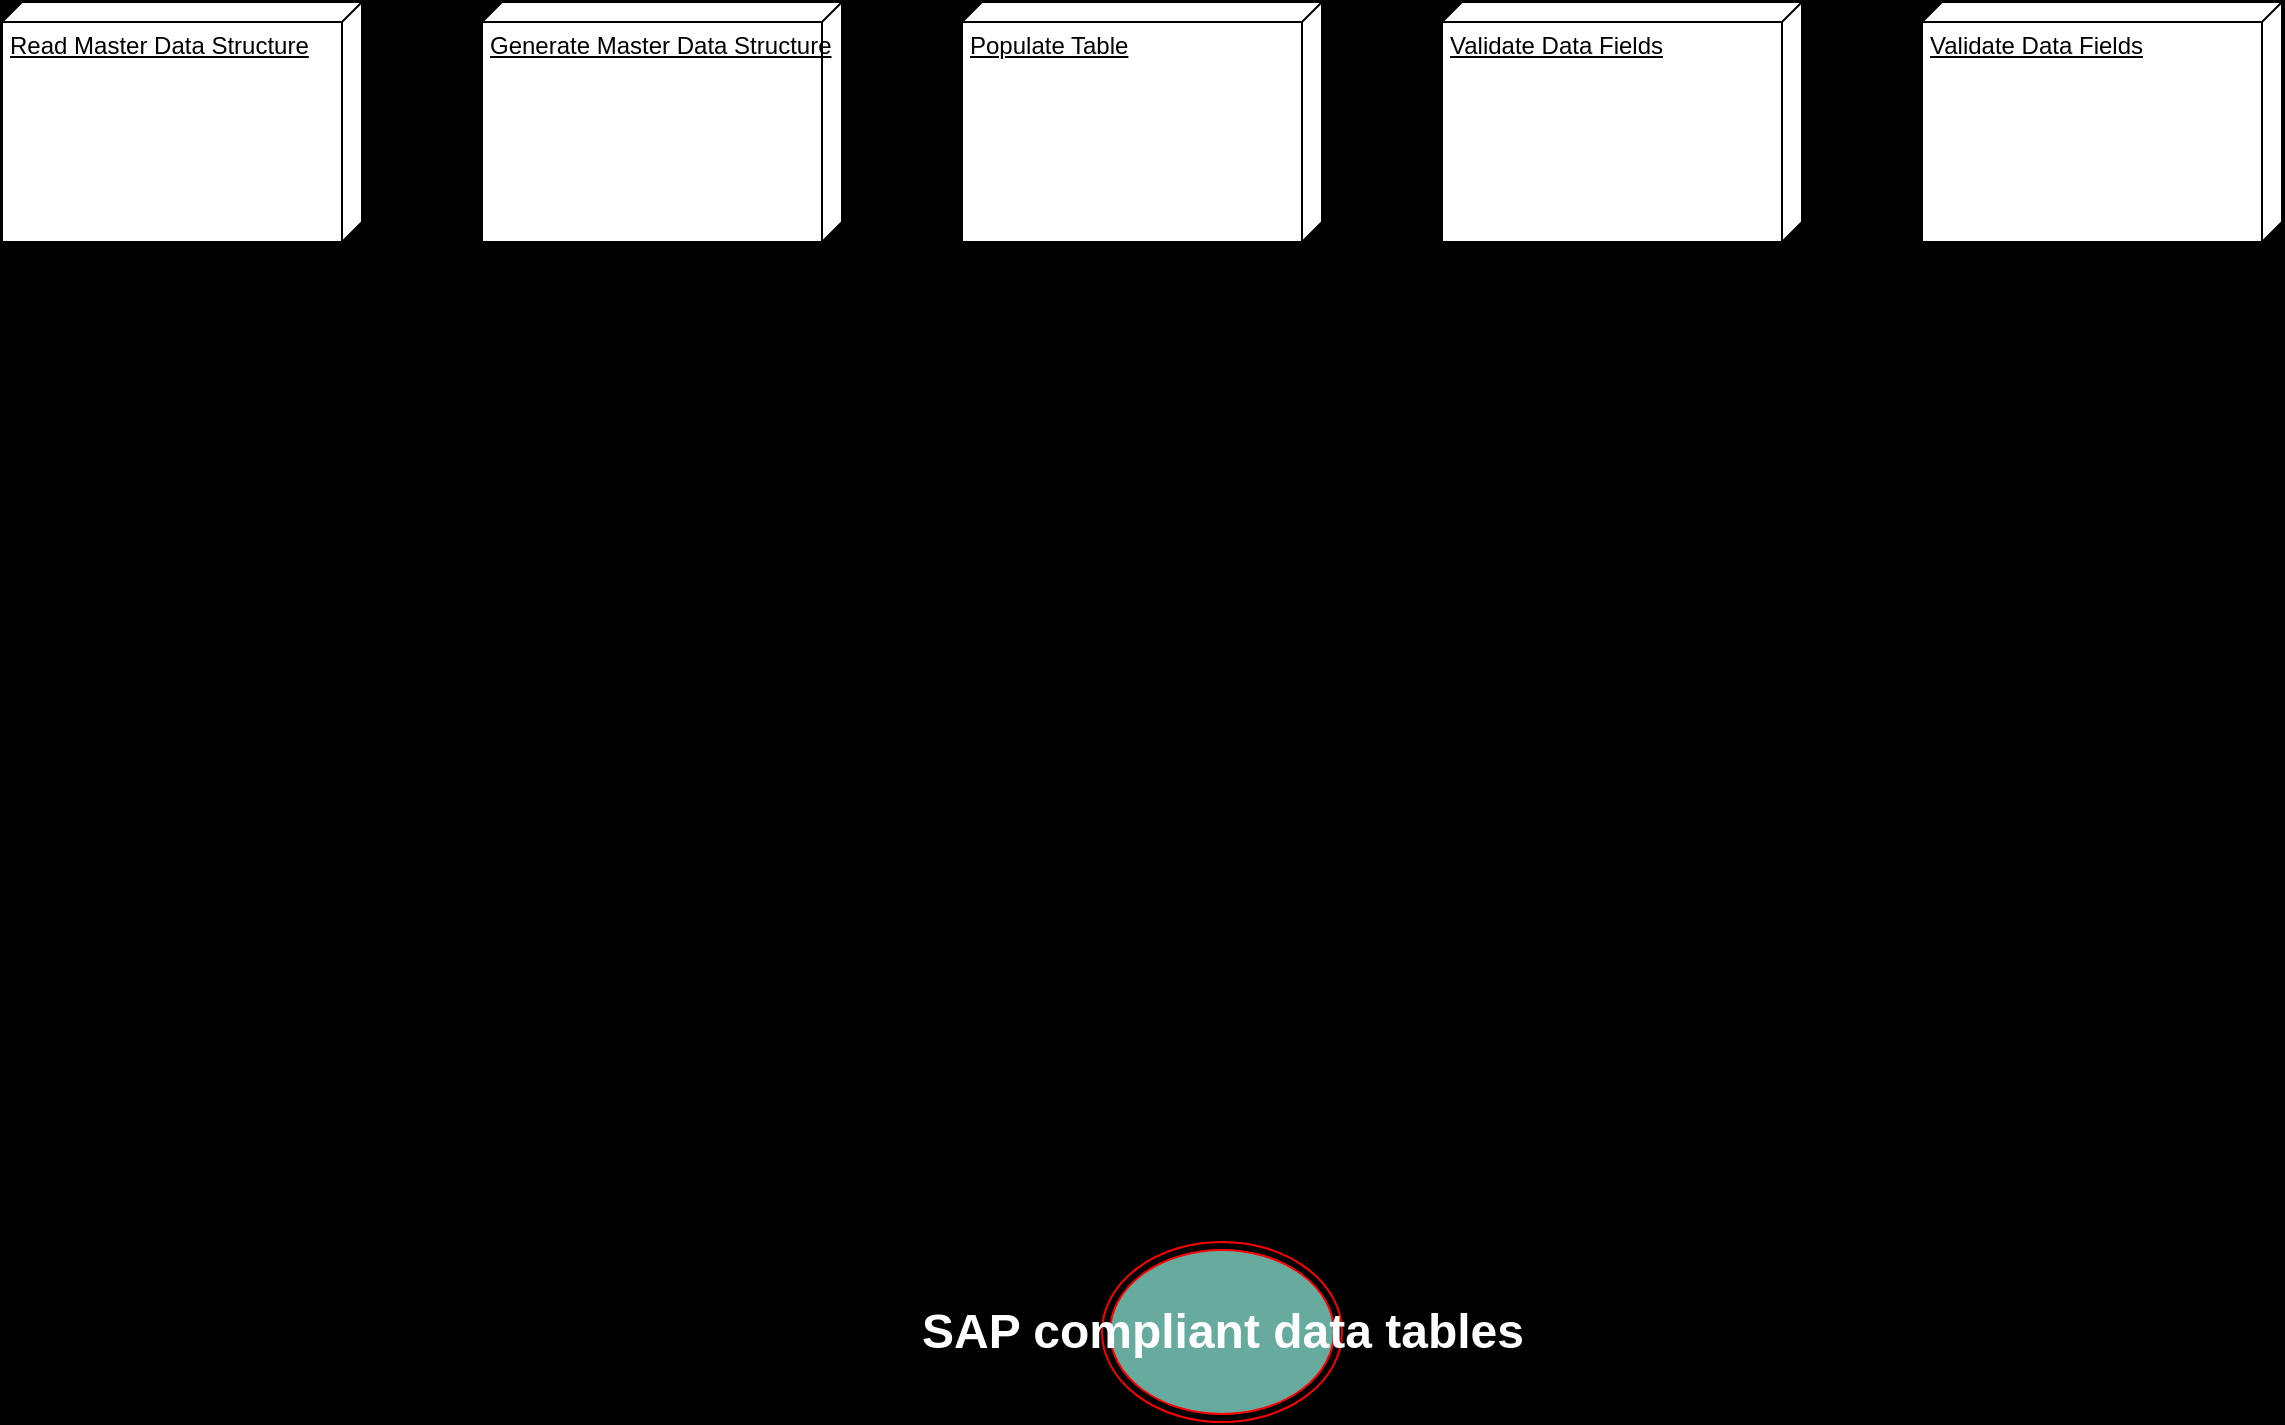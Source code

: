 <mxfile version="13.0.1" type="github">
  <diagram id="jBZET01vkPqpSTQxdn9G" name="Page-1">
    <mxGraphModel dx="1160" dy="780" grid="1" gridSize="10" guides="1" tooltips="1" connect="1" arrows="1" fold="1" page="1" pageScale="1" pageWidth="1169" pageHeight="827" background="#000000" math="0" shadow="0">
      <root>
        <mxCell id="0" />
        <mxCell id="1" parent="0" />
        <mxCell id="C136vvrKEtoOyAXJBIPy-6" style="edgeStyle=orthogonalEdgeStyle;rounded=0;orthogonalLoop=1;jettySize=auto;html=1;" parent="1" source="C136vvrKEtoOyAXJBIPy-1" edge="1">
          <mxGeometry relative="1" as="geometry">
            <mxPoint x="110" y="240" as="targetPoint" />
            <Array as="points">
              <mxPoint x="110" y="220" />
              <mxPoint x="110" y="220" />
            </Array>
          </mxGeometry>
        </mxCell>
        <mxCell id="C136vvrKEtoOyAXJBIPy-1" value="Read Master Data Structure" style="verticalAlign=top;align=left;spacingTop=8;spacingLeft=2;spacingRight=12;shape=cube;size=10;direction=south;fontStyle=4;html=1;" parent="1" vertex="1">
          <mxGeometry x="20" y="80" width="180" height="120" as="geometry" />
        </mxCell>
        <mxCell id="C136vvrKEtoOyAXJBIPy-2" value="&lt;div&gt;Generate Master Data Structure&lt;/div&gt;&lt;div&gt;&lt;br&gt;&lt;/div&gt;&lt;div&gt;&lt;br&gt;&lt;/div&gt;" style="verticalAlign=top;align=left;spacingTop=8;spacingLeft=2;spacingRight=12;shape=cube;size=10;direction=south;fontStyle=4;html=1;" parent="1" vertex="1">
          <mxGeometry x="260" y="80" width="180" height="120" as="geometry" />
        </mxCell>
        <mxCell id="C136vvrKEtoOyAXJBIPy-3" value="Populate Table" style="verticalAlign=top;align=left;spacingTop=8;spacingLeft=2;spacingRight=12;shape=cube;size=10;direction=south;fontStyle=4;html=1;" parent="1" vertex="1">
          <mxGeometry x="500" y="80" width="180" height="120" as="geometry" />
        </mxCell>
        <mxCell id="C136vvrKEtoOyAXJBIPy-4" value="Validate Data Fields" style="verticalAlign=top;align=left;spacingTop=8;spacingLeft=2;spacingRight=12;shape=cube;size=10;direction=south;fontStyle=4;html=1;" parent="1" vertex="1">
          <mxGeometry x="740" y="80" width="180" height="120" as="geometry" />
        </mxCell>
        <mxCell id="C136vvrKEtoOyAXJBIPy-5" value="Validate Data Fields" style="verticalAlign=top;align=left;spacingTop=8;spacingLeft=2;spacingRight=12;shape=cube;size=10;direction=south;fontStyle=4;html=1;" parent="1" vertex="1">
          <mxGeometry x="980" y="80" width="180" height="120" as="geometry" />
        </mxCell>
        <mxCell id="9UISh3da6Qj7bdewT5Nb-1" value="&lt;b&gt;&lt;font style=&quot;font-size: 24px&quot; color=&quot;#FFFFFF&quot;&gt;SAP compliant data tables&lt;br&gt;&lt;/font&gt;&lt;/b&gt;" style="ellipse;html=1;shape=endState;fillColor=#67AB9F;strokeColor=#ff0000;" vertex="1" parent="1">
          <mxGeometry x="570" y="700" width="120" height="90" as="geometry" />
        </mxCell>
      </root>
    </mxGraphModel>
  </diagram>
</mxfile>
